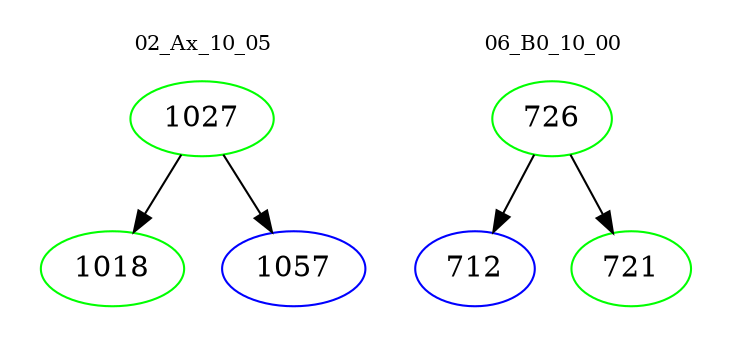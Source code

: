 digraph{
subgraph cluster_0 {
color = white
label = "02_Ax_10_05";
fontsize=10;
T0_1027 [label="1027", color="green"]
T0_1027 -> T0_1018 [color="black"]
T0_1018 [label="1018", color="green"]
T0_1027 -> T0_1057 [color="black"]
T0_1057 [label="1057", color="blue"]
}
subgraph cluster_1 {
color = white
label = "06_B0_10_00";
fontsize=10;
T1_726 [label="726", color="green"]
T1_726 -> T1_712 [color="black"]
T1_712 [label="712", color="blue"]
T1_726 -> T1_721 [color="black"]
T1_721 [label="721", color="green"]
}
}
